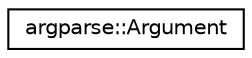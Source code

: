 digraph "Graphical Class Hierarchy"
{
 // LATEX_PDF_SIZE
  edge [fontname="Helvetica",fontsize="10",labelfontname="Helvetica",labelfontsize="10"];
  node [fontname="Helvetica",fontsize="10",shape=record];
  rankdir="LR";
  Node0 [label="argparse::Argument",height=0.2,width=0.4,color="black", fillcolor="white", style="filled",URL="$classargparse_1_1Argument.html",tooltip=" "];
}
